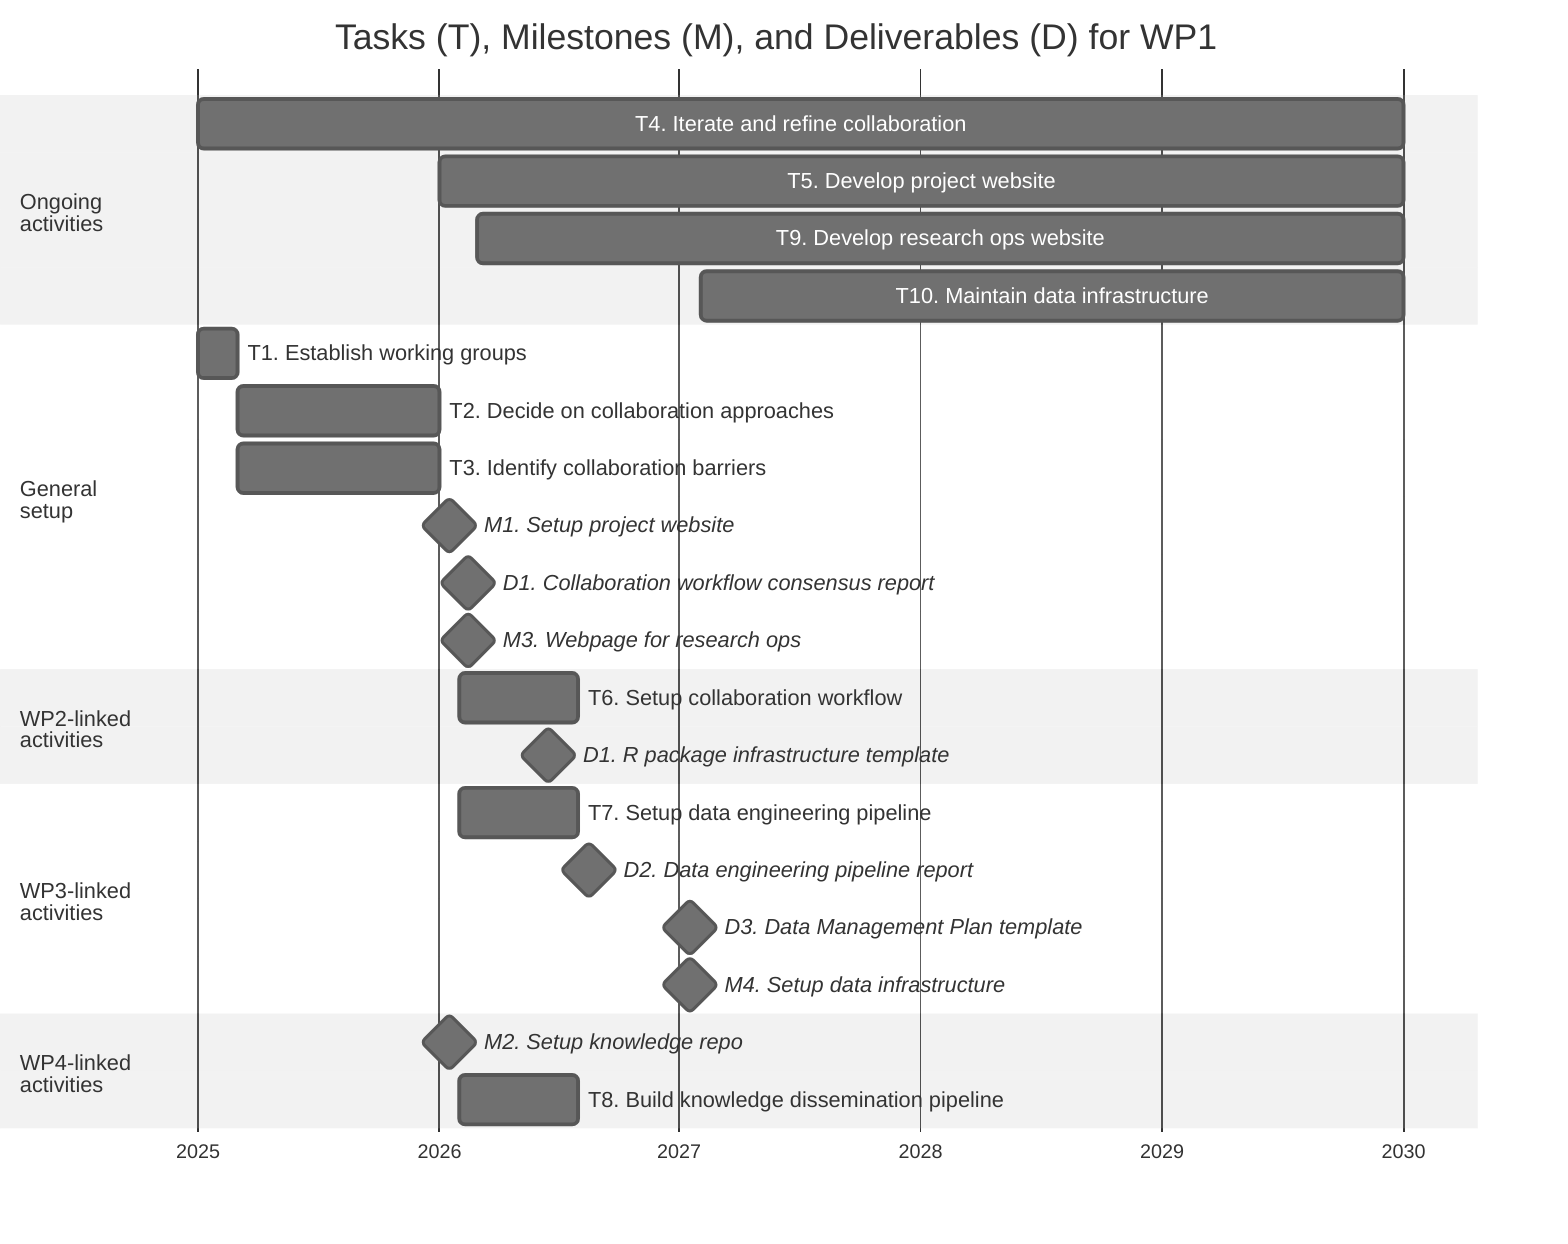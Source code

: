 %%{init: {
  'theme': 'neutral', 
  'gantt': {
    'barHeight': 25,
    'leftPadding': 100
  }
}}%%
gantt
  title Tasks (T), Milestones (M), and Deliverables (D) for WP1
  dateFormat  YYYY-MM-DD
  axisFormat %Y
  tickInterval 1year
  todayMarker off
  %% (`excludes` accepts specific dates in YYYY-MM-DD format, days of the week ("sunday") or "weekends", but not the word "weekdays".)

  section Ongoing<br>activities
  T4. Iterate and refine collaboration: imp_collab, 2025-01-01, 5y
  T5. Develop project website: imp_proj_web, after collab_agree, 2030-01-01
  T9. Develop research ops website: imp_reops_web, after consensus, 2030-01-01
  T10. Maintain data infrastructure: imp_seedcase, after seedcase, 2030-01-01

  section General<br>setup
  T1. Establish working groups: wg, 2025-01-01, 2M
  T2.  Decide on collaboration approaches: collab_agree, after wg, 10M
  T3. Identify collaboration barriers: barriers, after wg, 10M
  M1. Setup project website: milestone, web_proj, after barriers, 1M
  D1. Collaboration workflow consensus report: milestone, consensus, after web_proj, 1M
  M3. Webpage for research ops: milestone, web_reops, after web_proj, 1M

  section WP2-linked<br>activities
  T6. Setup collaboration workflow: collab_wp2, after web_proj, 6M
  D1. R package infrastructure template: milestone, template_rpkg, 2026-06-01, 1M

  section WP3-linked<br>activities
  T7. Setup data engineering pipeline: de_wp3, after web_proj, 6M
  D2. Data engineering pipeline report: milestone, der_wp3, after de_wp3, 1M
  D3. Data Management Plan template: milestone, template_dmp, 2027-01-01, 1M 
  M4. Setup data infrastructure: milestone, seedcase, 2027-01-01, 1M

  section WP4-linked<br>activities
  M2. Setup knowledge repo: milestone, kr_wp4, after collab_agree, 1M
  T8. Build knowledge dissemination pipeline: kmp_wp4, after kr_wp4, 6M